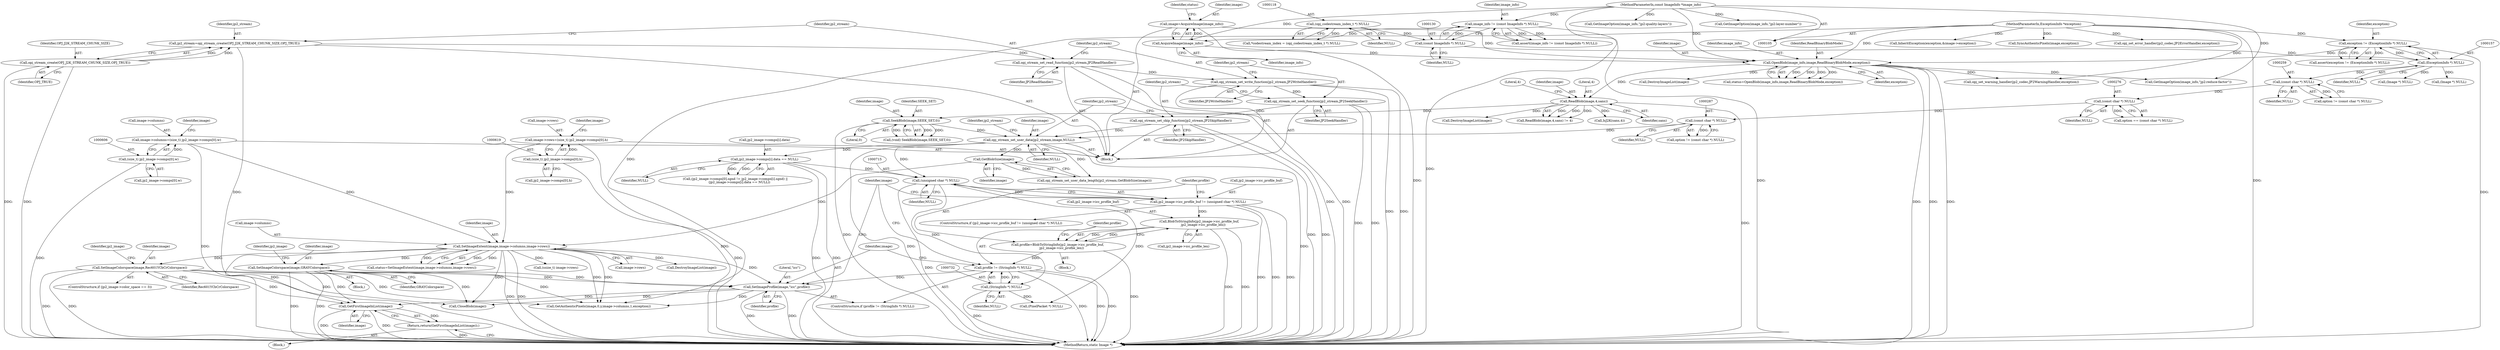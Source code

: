 digraph "0_ImageMagick_b0c5222ce31e8f941fa02ff9c7a040fb2db30dbc@pointer" {
"1000753" [label="(Call,GetFirstImageInList(image))"];
"1000640" [label="(Call,SetImageExtent(image,image->columns,image->rows))"];
"1000331" [label="(Call,GetBlobSize(image))"];
"1000325" [label="(Call,opj_stream_set_user_data(jp2_stream,image,NULL))"];
"1000322" [label="(Call,opj_stream_set_skip_function(jp2_stream,JP2SkipHandler))"];
"1000319" [label="(Call,opj_stream_set_seek_function(jp2_stream,JP2SeekHandler))"];
"1000316" [label="(Call,opj_stream_set_write_function(jp2_stream,JP2WriteHandler))"];
"1000313" [label="(Call,opj_stream_set_read_function(jp2_stream,JP2ReadHandler))"];
"1000308" [label="(Call,jp2_stream=opj_stream_create(OPJ_J2K_STREAM_CHUNK_SIZE,OPJ_TRUE))"];
"1000310" [label="(Call,opj_stream_create(OPJ_J2K_STREAM_CHUNK_SIZE,OPJ_TRUE))"];
"1000207" [label="(Call,SeekBlob(image,SEEK_SET,0))"];
"1000191" [label="(Call,ReadBlob(image,4,sans))"];
"1000171" [label="(Call,OpenBlob(image_info,image,ReadBinaryBlobMode,exception))"];
"1000167" [label="(Call,AcquireImage(image_info))"];
"1000127" [label="(Call,image_info != (const ImageInfo *) NULL)"];
"1000106" [label="(MethodParameterIn,const ImageInfo *image_info)"];
"1000129" [label="(Call,(const ImageInfo *) NULL)"];
"1000117" [label="(Call,(opj_codestream_index_t *) NULL)"];
"1000165" [label="(Call,image=AcquireImage(image_info))"];
"1000154" [label="(Call,exception != (ExceptionInfo *) NULL)"];
"1000107" [label="(MethodParameterIn,ExceptionInfo *exception)"];
"1000156" [label="(Call,(ExceptionInfo *) NULL)"];
"1000286" [label="(Call,(const char *) NULL)"];
"1000275" [label="(Call,(const char *) NULL)"];
"1000258" [label="(Call,(const char *) NULL)"];
"1000601" [label="(Call,image->columns=(size_t) jp2_image->comps[0].w)"];
"1000605" [label="(Call,(size_t) jp2_image->comps[0].w)"];
"1000614" [label="(Call,image->rows=(size_t) jp2_image->comps[0].h)"];
"1000618" [label="(Call,(size_t) jp2_image->comps[0].h)"];
"1000695" [label="(Call,SetImageColorspace(image,Rec601YCbCrColorspace))"];
"1000734" [label="(Call,SetImageProfile(image,\"icc\",profile))"];
"1000674" [label="(Call,SetImageColorspace(image,GRAYColorspace))"];
"1000729" [label="(Call,profile != (StringInfo *) NULL)"];
"1000719" [label="(Call,profile=BlobToStringInfo(jp2_image->icc_profile_buf,\n        jp2_image->icc_profile_len))"];
"1000721" [label="(Call,BlobToStringInfo(jp2_image->icc_profile_buf,\n        jp2_image->icc_profile_len))"];
"1000710" [label="(Call,jp2_image->icc_profile_buf != (unsigned char *) NULL)"];
"1000714" [label="(Call,(unsigned char *) NULL)"];
"1000587" [label="(Call,jp2_image->comps[i].data == NULL)"];
"1000731" [label="(Call,(StringInfo *) NULL)"];
"1000752" [label="(Return,return(GetFirstImageInList(image));)"];
"1000202" [label="(Call,(Image *) NULL)"];
"1000208" [label="(Identifier,image)"];
"1000711" [label="(Call,jp2_image->icc_profile_buf)"];
"1000277" [label="(Identifier,NULL)"];
"1000675" [label="(Identifier,image)"];
"1000288" [label="(Identifier,NULL)"];
"1000722" [label="(Call,jp2_image->icc_profile_buf)"];
"1000210" [label="(Literal,0)"];
"1000616" [label="(Identifier,image)"];
"1000754" [label="(Identifier,image)"];
"1000194" [label="(Identifier,sans)"];
"1000325" [label="(Call,opj_stream_set_user_data(jp2_stream,image,NULL))"];
"1000725" [label="(Call,jp2_image->icc_profile_len)"];
"1000773" [label="(Call,GetAuthenticPixels(image,0,y,image->columns,1,exception))"];
"1000680" [label="(Identifier,jp2_image)"];
"1000674" [label="(Call,SetImageColorspace(image,GRAYColorspace))"];
"1000127" [label="(Call,image_info != (const ImageInfo *) NULL)"];
"1000190" [label="(Call,ReadBlob(image,4,sans) != 4)"];
"1000717" [label="(Block,)"];
"1000308" [label="(Call,jp2_stream=opj_stream_create(OPJ_J2K_STREAM_CHUNK_SIZE,OPJ_TRUE))"];
"1000260" [label="(Identifier,NULL)"];
"1000309" [label="(Identifier,jp2_stream)"];
"1000645" [label="(Call,image->rows)"];
"1000193" [label="(Literal,4)"];
"1000165" [label="(Call,image=AcquireImage(image_info))"];
"1000117" [label="(Call,(opj_codestream_index_t *) NULL)"];
"1000605" [label="(Call,(size_t) jp2_image->comps[0].w)"];
"1000744" [label="(Block,)"];
"1000108" [label="(Block,)"];
"1000167" [label="(Call,AcquireImage(image_info))"];
"1000640" [label="(Call,SetImageExtent(image,image->columns,image->rows))"];
"1000195" [label="(Literal,4)"];
"1000571" [label="(Call,(jp2_image->comps[0].sgnd != jp2_image->comps[i].sgnd) ||\n        (jp2_image->comps[i].data == NULL))"];
"1000173" [label="(Identifier,image)"];
"1000171" [label="(Call,OpenBlob(image_info,image,ReadBinaryBlobMode,exception))"];
"1000199" [label="(Call,DestroyImageList(image))"];
"1000720" [label="(Identifier,profile)"];
"1000170" [label="(Identifier,status)"];
"1000166" [label="(Identifier,image)"];
"1000158" [label="(Identifier,NULL)"];
"1000311" [label="(Identifier,OPJ_J2K_STREAM_CHUNK_SIZE)"];
"1000607" [label="(Call,jp2_image->comps[0].w)"];
"1000174" [label="(Identifier,ReadBinaryBlobMode)"];
"1000736" [label="(Literal,\"icc\")"];
"1000269" [label="(Call,GetImageOption(image_info,\"jp2:quality-layers\"))"];
"1000107" [label="(MethodParameterIn,ExceptionInfo *exception)"];
"1000696" [label="(Identifier,image)"];
"1000106" [label="(MethodParameterIn,const ImageInfo *image_info)"];
"1000701" [label="(Identifier,jp2_image)"];
"1000119" [label="(Identifier,NULL)"];
"1000172" [label="(Identifier,image_info)"];
"1000275" [label="(Call,(const char *) NULL)"];
"1000131" [label="(Identifier,NULL)"];
"1000322" [label="(Call,opj_stream_set_skip_function(jp2_stream,JP2SkipHandler))"];
"1001016" [label="(MethodReturn,static Image *)"];
"1000653" [label="(Call,InheritException(exception,&image->exception))"];
"1000716" [label="(Identifier,NULL)"];
"1000588" [label="(Call,jp2_image->comps[i].data)"];
"1000191" [label="(Call,ReadBlob(image,4,sans))"];
"1000328" [label="(Identifier,NULL)"];
"1000280" [label="(Call,GetImageOption(image_info,\"jp2:layer-number\"))"];
"1000318" [label="(Identifier,JP2WriteHandler)"];
"1000709" [label="(ControlStructure,if (jp2_image->icc_profile_buf != (unsigned char *) NULL))"];
"1000155" [label="(Identifier,exception)"];
"1000734" [label="(Call,SetImageProfile(image,\"icc\",profile))"];
"1000642" [label="(Call,image->columns)"];
"1000741" [label="(Identifier,image)"];
"1000314" [label="(Identifier,jp2_stream)"];
"1000156" [label="(Call,(ExceptionInfo *) NULL)"];
"1000323" [label="(Identifier,jp2_stream)"];
"1000731" [label="(Call,(StringInfo *) NULL)"];
"1000205" [label="(Call,(void) SeekBlob(image,SEEK_SET,0))"];
"1000618" [label="(Call,(size_t) jp2_image->comps[0].h)"];
"1000310" [label="(Call,opj_stream_create(OPJ_J2K_STREAM_CHUNK_SIZE,OPJ_TRUE))"];
"1000286" [label="(Call,(const char *) NULL)"];
"1000258" [label="(Call,(const char *) NULL)"];
"1000587" [label="(Call,jp2_image->comps[i].data == NULL)"];
"1000128" [label="(Identifier,image_info)"];
"1000330" [label="(Identifier,jp2_stream)"];
"1000332" [label="(Identifier,image)"];
"1000320" [label="(Identifier,jp2_stream)"];
"1000601" [label="(Call,image->columns=(size_t) jp2_image->comps[0].w)"];
"1000207" [label="(Call,SeekBlob(image,SEEK_SET,0))"];
"1000252" [label="(Call,GetImageOption(image_info,\"jp2:reduce-factor\"))"];
"1000331" [label="(Call,GetBlobSize(image))"];
"1000660" [label="(Call,DestroyImageList(image))"];
"1000239" [label="(Call,opj_set_warning_handler(jp2_codec,JP2WarningHandler,exception))"];
"1000256" [label="(Call,option != (const char *) NULL)"];
"1000126" [label="(Call,assert(image_info != (const ImageInfo *) NULL))"];
"1000602" [label="(Call,image->columns)"];
"1000733" [label="(Identifier,NULL)"];
"1000154" [label="(Call,exception != (ExceptionInfo *) NULL)"];
"1000115" [label="(Call,*codestream_index = (opj_codestream_index_t *) NULL)"];
"1000730" [label="(Identifier,profile)"];
"1000615" [label="(Call,image->rows)"];
"1000321" [label="(Identifier,JP2SeekHandler)"];
"1000192" [label="(Identifier,image)"];
"1000638" [label="(Call,status=SetImageExtent(image,image->columns,image->rows))"];
"1000183" [label="(Call,DestroyImageList(image))"];
"1000641" [label="(Identifier,image)"];
"1000129" [label="(Call,(const ImageInfo *) NULL)"];
"1000752" [label="(Return,return(GetFirstImageInList(image));)"];
"1000312" [label="(Identifier,OPJ_TRUE)"];
"1000329" [label="(Call,opj_stream_set_user_data_length(jp2_stream,GetBlobSize(image)))"];
"1000317" [label="(Identifier,jp2_stream)"];
"1000209" [label="(Identifier,SEEK_SET)"];
"1000735" [label="(Identifier,image)"];
"1000595" [label="(Identifier,NULL)"];
"1000284" [label="(Call,option != (const char *) NULL)"];
"1000676" [label="(Identifier,GRAYColorspace)"];
"1000620" [label="(Call,jp2_image->comps[0].h)"];
"1000753" [label="(Call,GetFirstImageInList(image))"];
"1000761" [label="(Call,(ssize_t) image->rows)"];
"1000273" [label="(Call,option == (const char *) NULL)"];
"1000169" [label="(Call,status=OpenBlob(image_info,image,ReadBinaryBlobMode,exception))"];
"1000153" [label="(Call,assert(exception != (ExceptionInfo *) NULL))"];
"1000689" [label="(ControlStructure,if (jp2_image->color_space == 3))"];
"1000981" [label="(Call,SyncAuthenticPixels(image,exception))"];
"1000710" [label="(Call,jp2_image->icc_profile_buf != (unsigned char *) NULL)"];
"1000327" [label="(Identifier,image)"];
"1000324" [label="(Identifier,JP2SkipHandler)"];
"1000175" [label="(Identifier,exception)"];
"1000326" [label="(Identifier,jp2_stream)"];
"1000714" [label="(Call,(unsigned char *) NULL)"];
"1000721" [label="(Call,BlobToStringInfo(jp2_image->icc_profile_buf,\n        jp2_image->icc_profile_len))"];
"1001011" [label="(Call,CloseBlob(image))"];
"1000315" [label="(Identifier,JP2ReadHandler)"];
"1000673" [label="(Block,)"];
"1000629" [label="(Identifier,image)"];
"1000614" [label="(Call,image->rows=(size_t) jp2_image->comps[0].h)"];
"1000737" [label="(Identifier,profile)"];
"1000729" [label="(Call,profile != (StringInfo *) NULL)"];
"1000319" [label="(Call,opj_stream_set_seek_function(jp2_stream,JP2SeekHandler))"];
"1000313" [label="(Call,opj_stream_set_read_function(jp2_stream,JP2ReadHandler))"];
"1000695" [label="(Call,SetImageColorspace(image,Rec601YCbCrColorspace))"];
"1000728" [label="(ControlStructure,if (profile != (StringInfo *) NULL))"];
"1000316" [label="(Call,opj_stream_set_write_function(jp2_stream,JP2WriteHandler))"];
"1000243" [label="(Call,opj_set_error_handler(jp2_codec,JP2ErrorHandler,exception))"];
"1000697" [label="(Identifier,Rec601YCbCrColorspace)"];
"1000785" [label="(Call,(PixelPacket *) NULL)"];
"1000168" [label="(Identifier,image_info)"];
"1000226" [label="(Call,IsJ2K(sans,4))"];
"1000719" [label="(Call,profile=BlobToStringInfo(jp2_image->icc_profile_buf,\n        jp2_image->icc_profile_len))"];
"1000186" [label="(Call,(Image *) NULL)"];
"1000753" -> "1000752"  [label="AST: "];
"1000753" -> "1000754"  [label="CFG: "];
"1000754" -> "1000753"  [label="AST: "];
"1000752" -> "1000753"  [label="CFG: "];
"1000753" -> "1001016"  [label="DDG: "];
"1000753" -> "1001016"  [label="DDG: "];
"1000753" -> "1000752"  [label="DDG: "];
"1000640" -> "1000753"  [label="DDG: "];
"1000695" -> "1000753"  [label="DDG: "];
"1000734" -> "1000753"  [label="DDG: "];
"1000674" -> "1000753"  [label="DDG: "];
"1000640" -> "1000638"  [label="AST: "];
"1000640" -> "1000645"  [label="CFG: "];
"1000641" -> "1000640"  [label="AST: "];
"1000642" -> "1000640"  [label="AST: "];
"1000645" -> "1000640"  [label="AST: "];
"1000638" -> "1000640"  [label="CFG: "];
"1000640" -> "1001016"  [label="DDG: "];
"1000640" -> "1001016"  [label="DDG: "];
"1000640" -> "1000638"  [label="DDG: "];
"1000640" -> "1000638"  [label="DDG: "];
"1000640" -> "1000638"  [label="DDG: "];
"1000331" -> "1000640"  [label="DDG: "];
"1000601" -> "1000640"  [label="DDG: "];
"1000614" -> "1000640"  [label="DDG: "];
"1000640" -> "1000660"  [label="DDG: "];
"1000640" -> "1000674"  [label="DDG: "];
"1000640" -> "1000695"  [label="DDG: "];
"1000640" -> "1000734"  [label="DDG: "];
"1000640" -> "1000761"  [label="DDG: "];
"1000640" -> "1000773"  [label="DDG: "];
"1000640" -> "1000773"  [label="DDG: "];
"1000640" -> "1001011"  [label="DDG: "];
"1000331" -> "1000329"  [label="AST: "];
"1000331" -> "1000332"  [label="CFG: "];
"1000332" -> "1000331"  [label="AST: "];
"1000329" -> "1000331"  [label="CFG: "];
"1000331" -> "1000329"  [label="DDG: "];
"1000325" -> "1000331"  [label="DDG: "];
"1000325" -> "1000108"  [label="AST: "];
"1000325" -> "1000328"  [label="CFG: "];
"1000326" -> "1000325"  [label="AST: "];
"1000327" -> "1000325"  [label="AST: "];
"1000328" -> "1000325"  [label="AST: "];
"1000330" -> "1000325"  [label="CFG: "];
"1000325" -> "1001016"  [label="DDG: "];
"1000325" -> "1001016"  [label="DDG: "];
"1000322" -> "1000325"  [label="DDG: "];
"1000207" -> "1000325"  [label="DDG: "];
"1000286" -> "1000325"  [label="DDG: "];
"1000325" -> "1000329"  [label="DDG: "];
"1000325" -> "1000587"  [label="DDG: "];
"1000325" -> "1000714"  [label="DDG: "];
"1000322" -> "1000108"  [label="AST: "];
"1000322" -> "1000324"  [label="CFG: "];
"1000323" -> "1000322"  [label="AST: "];
"1000324" -> "1000322"  [label="AST: "];
"1000326" -> "1000322"  [label="CFG: "];
"1000322" -> "1001016"  [label="DDG: "];
"1000322" -> "1001016"  [label="DDG: "];
"1000319" -> "1000322"  [label="DDG: "];
"1000319" -> "1000108"  [label="AST: "];
"1000319" -> "1000321"  [label="CFG: "];
"1000320" -> "1000319"  [label="AST: "];
"1000321" -> "1000319"  [label="AST: "];
"1000323" -> "1000319"  [label="CFG: "];
"1000319" -> "1001016"  [label="DDG: "];
"1000319" -> "1001016"  [label="DDG: "];
"1000316" -> "1000319"  [label="DDG: "];
"1000316" -> "1000108"  [label="AST: "];
"1000316" -> "1000318"  [label="CFG: "];
"1000317" -> "1000316"  [label="AST: "];
"1000318" -> "1000316"  [label="AST: "];
"1000320" -> "1000316"  [label="CFG: "];
"1000316" -> "1001016"  [label="DDG: "];
"1000316" -> "1001016"  [label="DDG: "];
"1000313" -> "1000316"  [label="DDG: "];
"1000313" -> "1000108"  [label="AST: "];
"1000313" -> "1000315"  [label="CFG: "];
"1000314" -> "1000313"  [label="AST: "];
"1000315" -> "1000313"  [label="AST: "];
"1000317" -> "1000313"  [label="CFG: "];
"1000313" -> "1001016"  [label="DDG: "];
"1000313" -> "1001016"  [label="DDG: "];
"1000308" -> "1000313"  [label="DDG: "];
"1000308" -> "1000108"  [label="AST: "];
"1000308" -> "1000310"  [label="CFG: "];
"1000309" -> "1000308"  [label="AST: "];
"1000310" -> "1000308"  [label="AST: "];
"1000314" -> "1000308"  [label="CFG: "];
"1000308" -> "1001016"  [label="DDG: "];
"1000310" -> "1000308"  [label="DDG: "];
"1000310" -> "1000308"  [label="DDG: "];
"1000310" -> "1000312"  [label="CFG: "];
"1000311" -> "1000310"  [label="AST: "];
"1000312" -> "1000310"  [label="AST: "];
"1000310" -> "1001016"  [label="DDG: "];
"1000310" -> "1001016"  [label="DDG: "];
"1000207" -> "1000205"  [label="AST: "];
"1000207" -> "1000210"  [label="CFG: "];
"1000208" -> "1000207"  [label="AST: "];
"1000209" -> "1000207"  [label="AST: "];
"1000210" -> "1000207"  [label="AST: "];
"1000205" -> "1000207"  [label="CFG: "];
"1000207" -> "1001016"  [label="DDG: "];
"1000207" -> "1000205"  [label="DDG: "];
"1000207" -> "1000205"  [label="DDG: "];
"1000207" -> "1000205"  [label="DDG: "];
"1000191" -> "1000207"  [label="DDG: "];
"1000191" -> "1000190"  [label="AST: "];
"1000191" -> "1000194"  [label="CFG: "];
"1000192" -> "1000191"  [label="AST: "];
"1000193" -> "1000191"  [label="AST: "];
"1000194" -> "1000191"  [label="AST: "];
"1000195" -> "1000191"  [label="CFG: "];
"1000191" -> "1001016"  [label="DDG: "];
"1000191" -> "1000190"  [label="DDG: "];
"1000191" -> "1000190"  [label="DDG: "];
"1000191" -> "1000190"  [label="DDG: "];
"1000171" -> "1000191"  [label="DDG: "];
"1000191" -> "1000199"  [label="DDG: "];
"1000191" -> "1000226"  [label="DDG: "];
"1000171" -> "1000169"  [label="AST: "];
"1000171" -> "1000175"  [label="CFG: "];
"1000172" -> "1000171"  [label="AST: "];
"1000173" -> "1000171"  [label="AST: "];
"1000174" -> "1000171"  [label="AST: "];
"1000175" -> "1000171"  [label="AST: "];
"1000169" -> "1000171"  [label="CFG: "];
"1000171" -> "1001016"  [label="DDG: "];
"1000171" -> "1001016"  [label="DDG: "];
"1000171" -> "1001016"  [label="DDG: "];
"1000171" -> "1000169"  [label="DDG: "];
"1000171" -> "1000169"  [label="DDG: "];
"1000171" -> "1000169"  [label="DDG: "];
"1000171" -> "1000169"  [label="DDG: "];
"1000167" -> "1000171"  [label="DDG: "];
"1000106" -> "1000171"  [label="DDG: "];
"1000165" -> "1000171"  [label="DDG: "];
"1000154" -> "1000171"  [label="DDG: "];
"1000107" -> "1000171"  [label="DDG: "];
"1000171" -> "1000183"  [label="DDG: "];
"1000171" -> "1000239"  [label="DDG: "];
"1000171" -> "1000252"  [label="DDG: "];
"1000167" -> "1000165"  [label="AST: "];
"1000167" -> "1000168"  [label="CFG: "];
"1000168" -> "1000167"  [label="AST: "];
"1000165" -> "1000167"  [label="CFG: "];
"1000167" -> "1000165"  [label="DDG: "];
"1000127" -> "1000167"  [label="DDG: "];
"1000106" -> "1000167"  [label="DDG: "];
"1000127" -> "1000126"  [label="AST: "];
"1000127" -> "1000129"  [label="CFG: "];
"1000128" -> "1000127"  [label="AST: "];
"1000129" -> "1000127"  [label="AST: "];
"1000126" -> "1000127"  [label="CFG: "];
"1000127" -> "1001016"  [label="DDG: "];
"1000127" -> "1000126"  [label="DDG: "];
"1000127" -> "1000126"  [label="DDG: "];
"1000106" -> "1000127"  [label="DDG: "];
"1000129" -> "1000127"  [label="DDG: "];
"1000106" -> "1000105"  [label="AST: "];
"1000106" -> "1001016"  [label="DDG: "];
"1000106" -> "1000252"  [label="DDG: "];
"1000106" -> "1000269"  [label="DDG: "];
"1000106" -> "1000280"  [label="DDG: "];
"1000129" -> "1000131"  [label="CFG: "];
"1000130" -> "1000129"  [label="AST: "];
"1000131" -> "1000129"  [label="AST: "];
"1000117" -> "1000129"  [label="DDG: "];
"1000129" -> "1000156"  [label="DDG: "];
"1000117" -> "1000115"  [label="AST: "];
"1000117" -> "1000119"  [label="CFG: "];
"1000118" -> "1000117"  [label="AST: "];
"1000119" -> "1000117"  [label="AST: "];
"1000115" -> "1000117"  [label="CFG: "];
"1000117" -> "1000115"  [label="DDG: "];
"1000165" -> "1000108"  [label="AST: "];
"1000166" -> "1000165"  [label="AST: "];
"1000170" -> "1000165"  [label="CFG: "];
"1000165" -> "1001016"  [label="DDG: "];
"1000154" -> "1000153"  [label="AST: "];
"1000154" -> "1000156"  [label="CFG: "];
"1000155" -> "1000154"  [label="AST: "];
"1000156" -> "1000154"  [label="AST: "];
"1000153" -> "1000154"  [label="CFG: "];
"1000154" -> "1001016"  [label="DDG: "];
"1000154" -> "1000153"  [label="DDG: "];
"1000154" -> "1000153"  [label="DDG: "];
"1000107" -> "1000154"  [label="DDG: "];
"1000156" -> "1000154"  [label="DDG: "];
"1000107" -> "1000105"  [label="AST: "];
"1000107" -> "1001016"  [label="DDG: "];
"1000107" -> "1000239"  [label="DDG: "];
"1000107" -> "1000243"  [label="DDG: "];
"1000107" -> "1000653"  [label="DDG: "];
"1000107" -> "1000773"  [label="DDG: "];
"1000107" -> "1000981"  [label="DDG: "];
"1000156" -> "1000158"  [label="CFG: "];
"1000157" -> "1000156"  [label="AST: "];
"1000158" -> "1000156"  [label="AST: "];
"1000156" -> "1000186"  [label="DDG: "];
"1000156" -> "1000202"  [label="DDG: "];
"1000156" -> "1000258"  [label="DDG: "];
"1000286" -> "1000284"  [label="AST: "];
"1000286" -> "1000288"  [label="CFG: "];
"1000287" -> "1000286"  [label="AST: "];
"1000288" -> "1000286"  [label="AST: "];
"1000284" -> "1000286"  [label="CFG: "];
"1000286" -> "1000284"  [label="DDG: "];
"1000275" -> "1000286"  [label="DDG: "];
"1000275" -> "1000273"  [label="AST: "];
"1000275" -> "1000277"  [label="CFG: "];
"1000276" -> "1000275"  [label="AST: "];
"1000277" -> "1000275"  [label="AST: "];
"1000273" -> "1000275"  [label="CFG: "];
"1000275" -> "1000273"  [label="DDG: "];
"1000258" -> "1000275"  [label="DDG: "];
"1000258" -> "1000256"  [label="AST: "];
"1000258" -> "1000260"  [label="CFG: "];
"1000259" -> "1000258"  [label="AST: "];
"1000260" -> "1000258"  [label="AST: "];
"1000256" -> "1000258"  [label="CFG: "];
"1000258" -> "1000256"  [label="DDG: "];
"1000601" -> "1000108"  [label="AST: "];
"1000601" -> "1000605"  [label="CFG: "];
"1000602" -> "1000601"  [label="AST: "];
"1000605" -> "1000601"  [label="AST: "];
"1000616" -> "1000601"  [label="CFG: "];
"1000601" -> "1001016"  [label="DDG: "];
"1000605" -> "1000601"  [label="DDG: "];
"1000605" -> "1000607"  [label="CFG: "];
"1000606" -> "1000605"  [label="AST: "];
"1000607" -> "1000605"  [label="AST: "];
"1000605" -> "1001016"  [label="DDG: "];
"1000614" -> "1000108"  [label="AST: "];
"1000614" -> "1000618"  [label="CFG: "];
"1000615" -> "1000614"  [label="AST: "];
"1000618" -> "1000614"  [label="AST: "];
"1000629" -> "1000614"  [label="CFG: "];
"1000614" -> "1001016"  [label="DDG: "];
"1000618" -> "1000614"  [label="DDG: "];
"1000618" -> "1000620"  [label="CFG: "];
"1000619" -> "1000618"  [label="AST: "];
"1000620" -> "1000618"  [label="AST: "];
"1000618" -> "1001016"  [label="DDG: "];
"1000695" -> "1000689"  [label="AST: "];
"1000695" -> "1000697"  [label="CFG: "];
"1000696" -> "1000695"  [label="AST: "];
"1000697" -> "1000695"  [label="AST: "];
"1000701" -> "1000695"  [label="CFG: "];
"1000695" -> "1001016"  [label="DDG: "];
"1000695" -> "1001016"  [label="DDG: "];
"1000695" -> "1000734"  [label="DDG: "];
"1000695" -> "1000773"  [label="DDG: "];
"1000695" -> "1001011"  [label="DDG: "];
"1000734" -> "1000728"  [label="AST: "];
"1000734" -> "1000737"  [label="CFG: "];
"1000735" -> "1000734"  [label="AST: "];
"1000736" -> "1000734"  [label="AST: "];
"1000737" -> "1000734"  [label="AST: "];
"1000741" -> "1000734"  [label="CFG: "];
"1000734" -> "1001016"  [label="DDG: "];
"1000734" -> "1001016"  [label="DDG: "];
"1000674" -> "1000734"  [label="DDG: "];
"1000729" -> "1000734"  [label="DDG: "];
"1000734" -> "1000773"  [label="DDG: "];
"1000734" -> "1001011"  [label="DDG: "];
"1000674" -> "1000673"  [label="AST: "];
"1000674" -> "1000676"  [label="CFG: "];
"1000675" -> "1000674"  [label="AST: "];
"1000676" -> "1000674"  [label="AST: "];
"1000680" -> "1000674"  [label="CFG: "];
"1000674" -> "1001016"  [label="DDG: "];
"1000674" -> "1001016"  [label="DDG: "];
"1000674" -> "1000773"  [label="DDG: "];
"1000674" -> "1001011"  [label="DDG: "];
"1000729" -> "1000728"  [label="AST: "];
"1000729" -> "1000731"  [label="CFG: "];
"1000730" -> "1000729"  [label="AST: "];
"1000731" -> "1000729"  [label="AST: "];
"1000735" -> "1000729"  [label="CFG: "];
"1000741" -> "1000729"  [label="CFG: "];
"1000729" -> "1001016"  [label="DDG: "];
"1000729" -> "1001016"  [label="DDG: "];
"1000729" -> "1001016"  [label="DDG: "];
"1000719" -> "1000729"  [label="DDG: "];
"1000731" -> "1000729"  [label="DDG: "];
"1000719" -> "1000717"  [label="AST: "];
"1000719" -> "1000721"  [label="CFG: "];
"1000720" -> "1000719"  [label="AST: "];
"1000721" -> "1000719"  [label="AST: "];
"1000730" -> "1000719"  [label="CFG: "];
"1000719" -> "1001016"  [label="DDG: "];
"1000721" -> "1000719"  [label="DDG: "];
"1000721" -> "1000719"  [label="DDG: "];
"1000721" -> "1000725"  [label="CFG: "];
"1000722" -> "1000721"  [label="AST: "];
"1000725" -> "1000721"  [label="AST: "];
"1000721" -> "1001016"  [label="DDG: "];
"1000721" -> "1001016"  [label="DDG: "];
"1000710" -> "1000721"  [label="DDG: "];
"1000710" -> "1000709"  [label="AST: "];
"1000710" -> "1000714"  [label="CFG: "];
"1000711" -> "1000710"  [label="AST: "];
"1000714" -> "1000710"  [label="AST: "];
"1000720" -> "1000710"  [label="CFG: "];
"1000741" -> "1000710"  [label="CFG: "];
"1000710" -> "1001016"  [label="DDG: "];
"1000710" -> "1001016"  [label="DDG: "];
"1000710" -> "1001016"  [label="DDG: "];
"1000714" -> "1000710"  [label="DDG: "];
"1000714" -> "1000716"  [label="CFG: "];
"1000715" -> "1000714"  [label="AST: "];
"1000716" -> "1000714"  [label="AST: "];
"1000714" -> "1001016"  [label="DDG: "];
"1000587" -> "1000714"  [label="DDG: "];
"1000714" -> "1000731"  [label="DDG: "];
"1000714" -> "1000785"  [label="DDG: "];
"1000587" -> "1000571"  [label="AST: "];
"1000587" -> "1000595"  [label="CFG: "];
"1000588" -> "1000587"  [label="AST: "];
"1000595" -> "1000587"  [label="AST: "];
"1000571" -> "1000587"  [label="CFG: "];
"1000587" -> "1001016"  [label="DDG: "];
"1000587" -> "1001016"  [label="DDG: "];
"1000587" -> "1000571"  [label="DDG: "];
"1000587" -> "1000571"  [label="DDG: "];
"1000731" -> "1000733"  [label="CFG: "];
"1000732" -> "1000731"  [label="AST: "];
"1000733" -> "1000731"  [label="AST: "];
"1000731" -> "1001016"  [label="DDG: "];
"1000731" -> "1000785"  [label="DDG: "];
"1000752" -> "1000744"  [label="AST: "];
"1001016" -> "1000752"  [label="CFG: "];
"1000752" -> "1001016"  [label="DDG: "];
}

